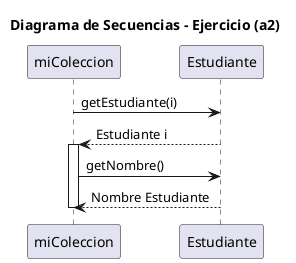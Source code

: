 @startuml
title Diagrama de Secuencias - Ejercicio (a2)

participant "miColeccion" as MC 
participant "Estudiante" as E

MC -> E :getEstudiante(i)
E --> MC : Estudiante i 
Activate MC 
MC -> E :getNombre()
E --> MC: Nombre Estudiante
Deactivate MC
 

@enduml